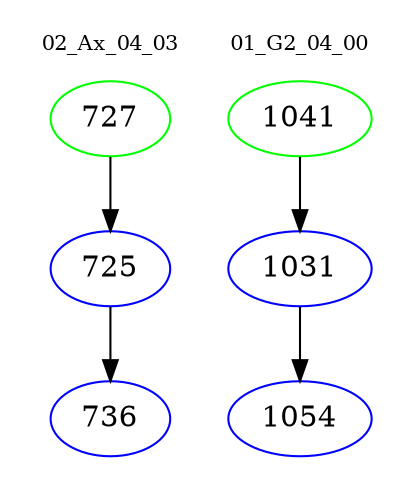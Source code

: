 digraph{
subgraph cluster_0 {
color = white
label = "02_Ax_04_03";
fontsize=10;
T0_727 [label="727", color="green"]
T0_727 -> T0_725 [color="black"]
T0_725 [label="725", color="blue"]
T0_725 -> T0_736 [color="black"]
T0_736 [label="736", color="blue"]
}
subgraph cluster_1 {
color = white
label = "01_G2_04_00";
fontsize=10;
T1_1041 [label="1041", color="green"]
T1_1041 -> T1_1031 [color="black"]
T1_1031 [label="1031", color="blue"]
T1_1031 -> T1_1054 [color="black"]
T1_1054 [label="1054", color="blue"]
}
}
